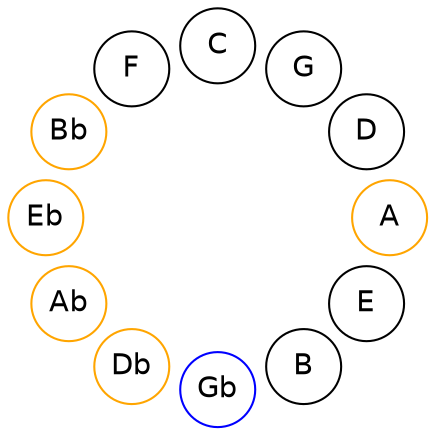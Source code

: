 
graph {

layout = circo;
mindist = .1

node [shape = circle, fontname = Helvetica, margin = 0]
edge [style=invis]

subgraph 1 {
	E -- B -- Gb -- Db -- Ab -- Eb -- Bb -- F -- C -- G -- D -- A -- E
}

Gb [color=blue];
Db [color=orange];
Ab [color=orange];
Eb [color=orange];
Bb [color=orange];
A [color=orange];
}
